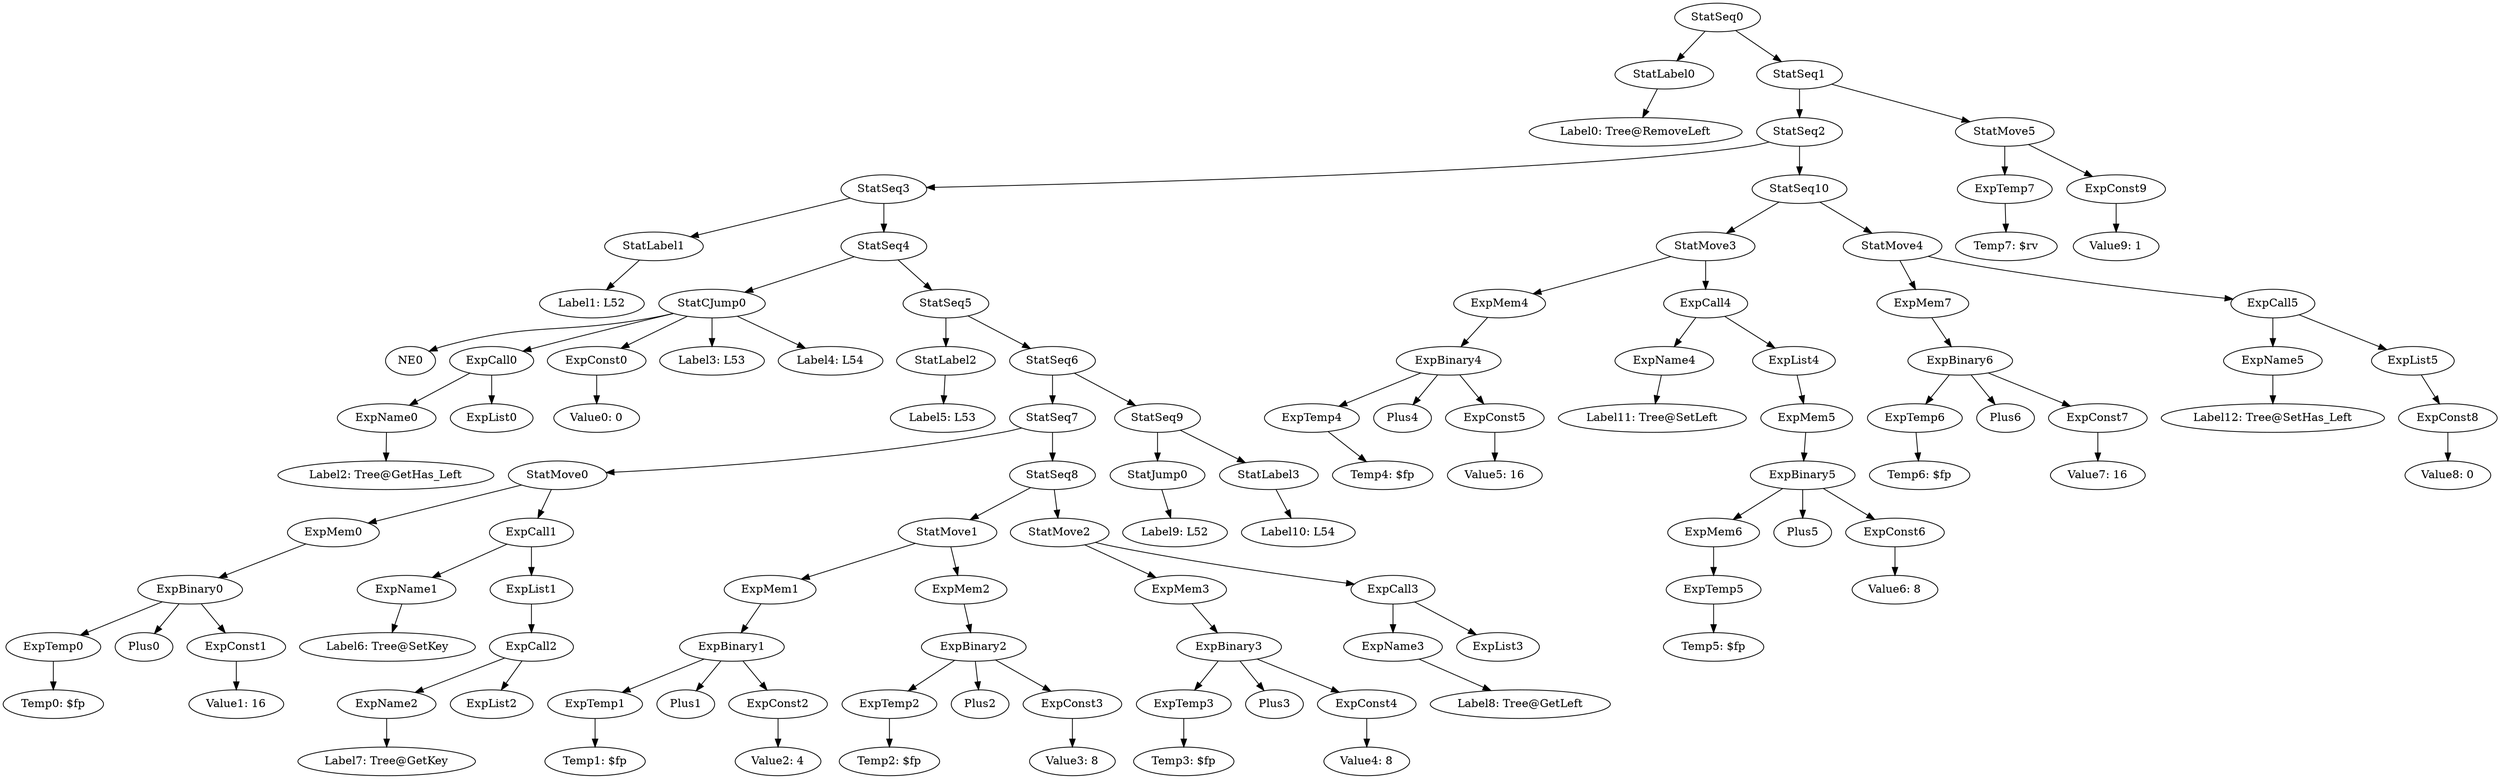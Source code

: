 digraph {
	ordering = out;
	StatSeq1 -> StatSeq2;
	StatSeq1 -> StatMove5;
	ExpList5 -> ExpConst8;
	ExpCall5 -> ExpName5;
	ExpCall5 -> ExpList5;
	StatMove4 -> ExpMem7;
	StatMove4 -> ExpCall5;
	ExpConst7 -> "Value7: 16";
	ExpBinary6 -> ExpTemp6;
	ExpBinary6 -> Plus6;
	ExpBinary6 -> ExpConst7;
	ExpTemp6 -> "Temp6: $fp";
	ExpConst9 -> "Value9: 1";
	ExpBinary5 -> ExpMem6;
	ExpBinary5 -> Plus5;
	ExpBinary5 -> ExpConst6;
	ExpMem6 -> ExpTemp5;
	ExpTemp5 -> "Temp5: $fp";
	StatMove3 -> ExpMem4;
	StatMove3 -> ExpCall4;
	ExpName4 -> "Label11: Tree@SetLeft";
	ExpMem4 -> ExpBinary4;
	StatMove5 -> ExpTemp7;
	StatMove5 -> ExpConst9;
	ExpConst5 -> "Value5: 16";
	StatSeq0 -> StatLabel0;
	StatSeq0 -> StatSeq1;
	ExpTemp1 -> "Temp1: $fp";
	ExpMem0 -> ExpBinary0;
	ExpList4 -> ExpMem5;
	ExpBinary0 -> ExpTemp0;
	ExpBinary0 -> Plus0;
	ExpBinary0 -> ExpConst1;
	ExpName2 -> "Label7: Tree@GetKey";
	StatSeq7 -> StatMove0;
	StatSeq7 -> StatSeq8;
	ExpTemp7 -> "Temp7: $rv";
	ExpTemp0 -> "Temp0: $fp";
	StatSeq5 -> StatLabel2;
	StatSeq5 -> StatSeq6;
	StatCJump0 -> NE0;
	StatCJump0 -> ExpCall0;
	StatCJump0 -> ExpConst0;
	StatCJump0 -> "Label3: L53";
	StatCJump0 -> "Label4: L54";
	StatMove1 -> ExpMem1;
	StatMove1 -> ExpMem2;
	StatSeq10 -> StatMove3;
	StatSeq10 -> StatMove4;
	ExpName1 -> "Label6: Tree@SetKey";
	ExpConst1 -> "Value1: 16";
	StatLabel1 -> "Label1: L52";
	StatSeq4 -> StatCJump0;
	StatSeq4 -> StatSeq5;
	ExpMem2 -> ExpBinary2;
	ExpCall1 -> ExpName1;
	ExpCall1 -> ExpList1;
	StatJump0 -> "Label9: L52";
	ExpCall0 -> ExpName0;
	ExpCall0 -> ExpList0;
	StatSeq9 -> StatJump0;
	StatSeq9 -> StatLabel3;
	ExpCall4 -> ExpName4;
	ExpCall4 -> ExpList4;
	StatLabel2 -> "Label5: L53";
	ExpCall2 -> ExpName2;
	ExpCall2 -> ExpList2;
	StatMove0 -> ExpMem0;
	StatMove0 -> ExpCall1;
	ExpMem7 -> ExpBinary6;
	StatSeq3 -> StatLabel1;
	StatSeq3 -> StatSeq4;
	ExpName5 -> "Label12: Tree@SetHas_Left";
	ExpName0 -> "Label2: Tree@GetHas_Left";
	ExpCall3 -> ExpName3;
	ExpCall3 -> ExpList3;
	ExpList1 -> ExpCall2;
	ExpBinary1 -> ExpTemp1;
	ExpBinary1 -> Plus1;
	ExpBinary1 -> ExpConst2;
	ExpConst6 -> "Value6: 8";
	ExpMem1 -> ExpBinary1;
	ExpTemp2 -> "Temp2: $fp";
	ExpMem5 -> ExpBinary5;
	StatLabel0 -> "Label0: Tree@RemoveLeft";
	ExpBinary2 -> ExpTemp2;
	ExpBinary2 -> Plus2;
	ExpBinary2 -> ExpConst3;
	ExpConst3 -> "Value3: 8";
	StatSeq8 -> StatMove1;
	StatSeq8 -> StatMove2;
	ExpTemp3 -> "Temp3: $fp";
	StatSeq6 -> StatSeq7;
	StatSeq6 -> StatSeq9;
	ExpConst2 -> "Value2: 4";
	ExpBinary3 -> ExpTemp3;
	ExpBinary3 -> Plus3;
	ExpBinary3 -> ExpConst4;
	ExpMem3 -> ExpBinary3;
	StatMove2 -> ExpMem3;
	StatMove2 -> ExpCall3;
	ExpName3 -> "Label8: Tree@GetLeft";
	ExpConst8 -> "Value8: 0";
	ExpConst4 -> "Value4: 8";
	StatLabel3 -> "Label10: L54";
	StatSeq2 -> StatSeq3;
	StatSeq2 -> StatSeq10;
	ExpTemp4 -> "Temp4: $fp";
	ExpConst0 -> "Value0: 0";
	ExpBinary4 -> ExpTemp4;
	ExpBinary4 -> Plus4;
	ExpBinary4 -> ExpConst5;
}

